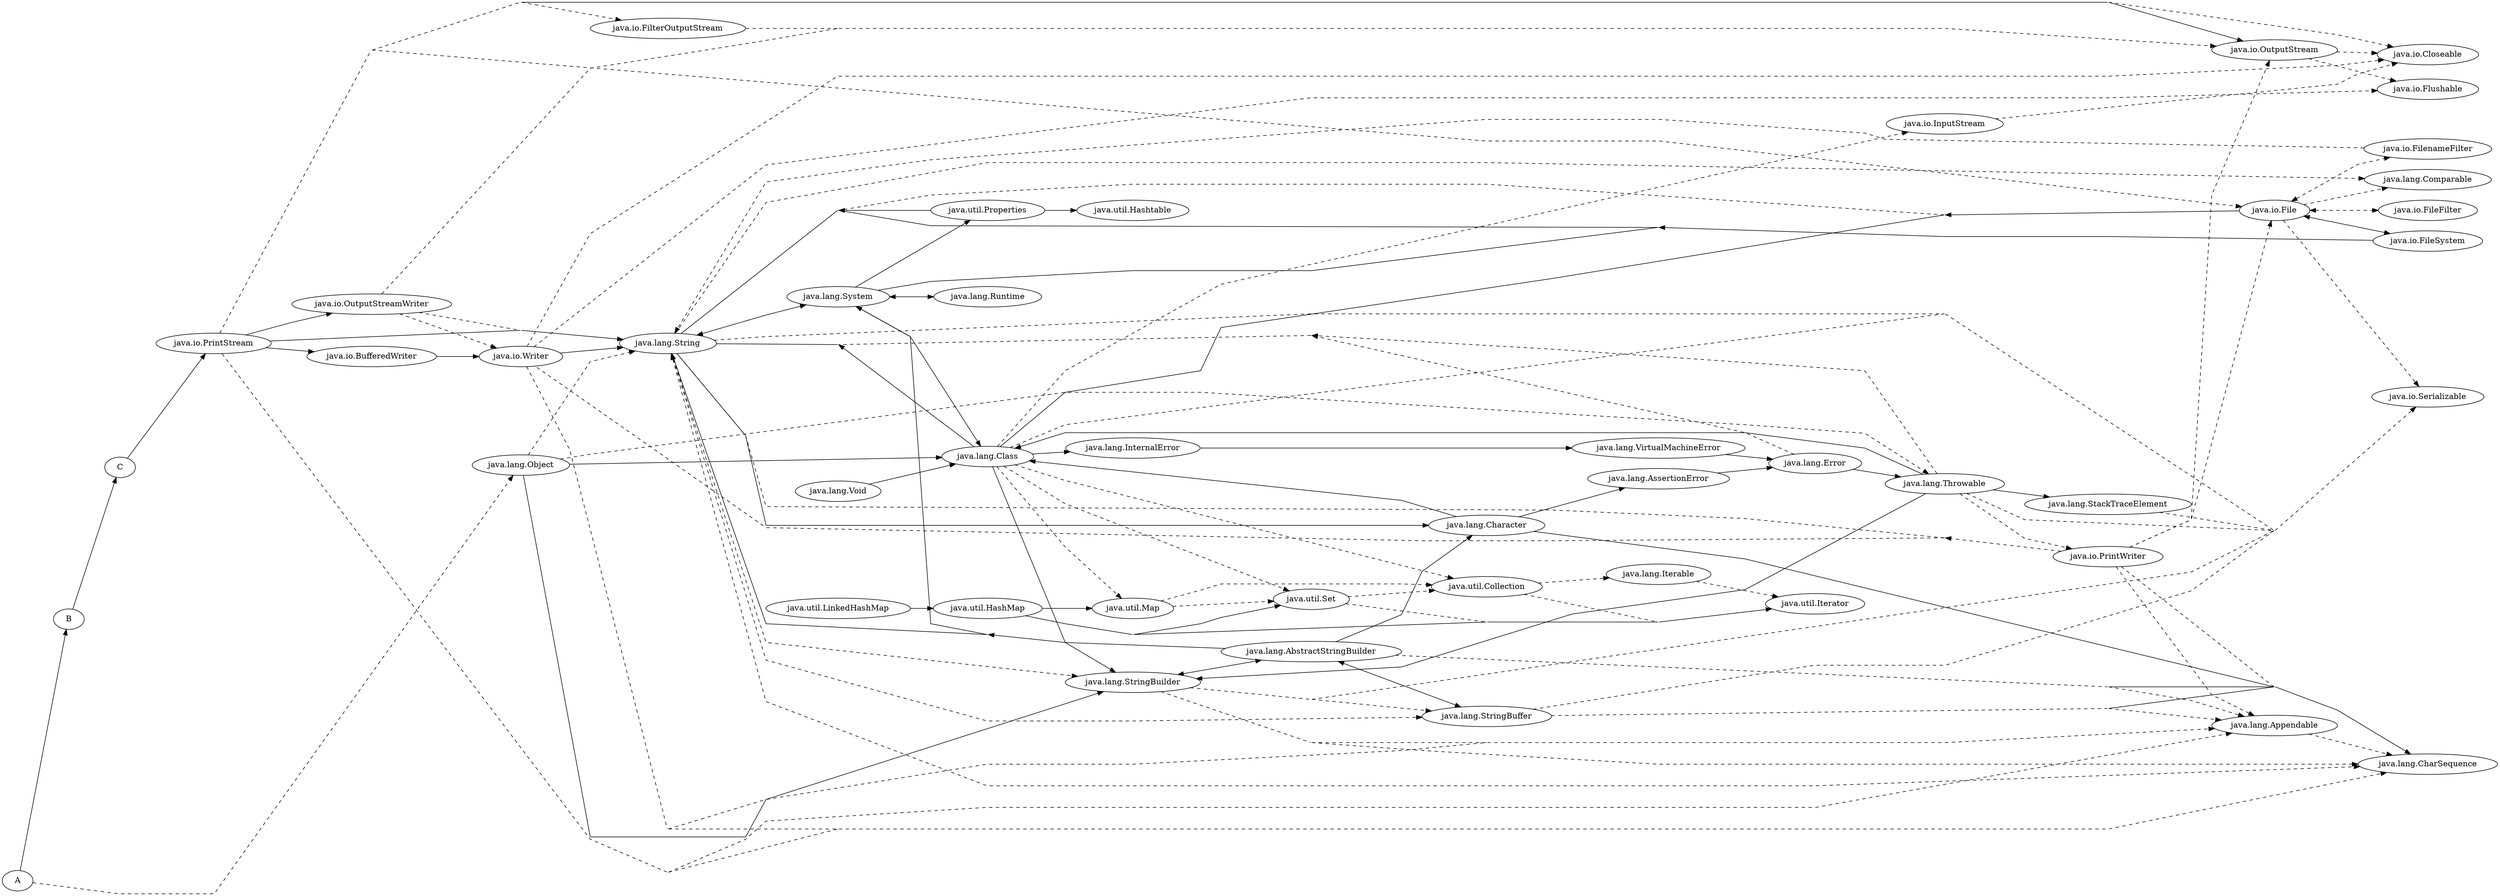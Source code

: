 digraph dep{
    rankdir=LR;
    compound=true;
    concentrate=true;
    splines=compound;
"A" -> "B";
"B" -> "C";
"C" -> "java.io.PrintStream";
"A" -> "java.lang.Object" [style=dashed];
"java.io.BufferedWriter" -> "java.io.Writer";
"java.io.File" -> "java.io.FileSystem";
"java.io.File" -> "java.lang.Class";
"java.io.FileSystem" -> "java.lang.String";
"java.io.FileSystem" -> "java.lang.System";
"java.io.PrintStream" -> "java.io.BufferedWriter";
"java.io.PrintStream" -> "java.io.OutputStream";
"java.io.PrintStream" -> "java.io.OutputStreamWriter";
"java.io.PrintStream" -> "java.lang.String";
"java.io.Writer" -> "java.lang.String";
"java.lang.AbstractStringBuilder" -> "java.lang.Character";
"java.lang.AbstractStringBuilder" -> "java.lang.CharSequence";
"java.lang.AbstractStringBuilder" -> "java.lang.String";
"java.lang.AbstractStringBuilder" -> "java.lang.StringBuffer";
"java.lang.AbstractStringBuilder" -> "java.lang.StringBuilder";
"java.lang.AbstractStringBuilder" -> "java.lang.System";
"java.lang.AssertionError" -> "java.lang.Error";
"java.lang.Character" -> "java.lang.AssertionError";
"java.lang.Character" -> "java.lang.CharSequence";
"java.lang.Character" -> "java.lang.Class";
"java.lang.Class" -> "java.lang.InternalError";
"java.lang.Class" -> "java.lang.String";
"java.lang.Class" -> "java.lang.StringBuilder";
"java.lang.Class" -> "java.lang.System";
"java.lang.Error" -> "java.lang.Throwable";
"java.lang.InternalError" -> "java.lang.VirtualMachineError";
"java.lang.Object" -> "java.lang.Class";
"java.lang.Object" -> "java.lang.StringBuilder";
"java.lang.Runtime" -> "java.lang.System";
"java.lang.StringBuffer" -> "java.lang.AbstractStringBuilder";
"java.lang.StringBuffer" -> "java.lang.CharSequence";
"java.lang.StringBuffer" -> "java.lang.String";
"java.lang.StringBuilder" -> "java.lang.AbstractStringBuilder";
"java.lang.StringBuilder" -> "java.lang.String";
"java.lang.String" -> "java.lang.Character";
"java.lang.String" -> "java.lang.System";
"java.lang.System" -> "java.lang.Class";
"java.lang.System" -> "java.lang.Runtime";
"java.lang.System" -> "java.lang.String";
"java.lang.System" -> "java.util.Properties";
"java.lang.Throwable" -> "java.lang.Class";
"java.lang.Throwable" -> "java.lang.StackTraceElement";
"java.lang.Throwable" -> "java.lang.StringBuilder";
"java.lang.VirtualMachineError" -> "java.lang.Error";
"java.lang.Void" -> "java.lang.Class";
"java.util.HashMap" -> "java.util.Iterator";
"java.util.HashMap" -> "java.util.Map";
"java.util.HashMap" -> "java.util.Set";
"java.util.LinkedHashMap" -> "java.util.HashMap";
"java.util.Properties" -> "java.lang.String";
"java.util.Properties" -> "java.util.Hashtable";
"java.io.FileFilter" -> "java.io.File" [style=dashed];
"java.io.File" -> "java.io.FileFilter" [style=dashed];
"java.io.File" -> "java.io.FilenameFilter" [style=dashed];
"java.io.File" -> "java.io.Serializable" [style=dashed];
"java.io.File" -> "java.lang.Comparable" [style=dashed];
"java.io.File" -> "java.lang.String" [style=dashed];
"java.io.FilenameFilter" -> "java.io.File" [style=dashed];
"java.io.FilenameFilter" -> "java.lang.String" [style=dashed];
"java.io.FileSystem" -> "java.io.File" [style=dashed];
"java.io.FilterOutputStream" -> "java.io.OutputStream" [style=dashed];
"java.io.InputStream" -> "java.io.Closeable" [style=dashed];
"java.io.OutputStream" -> "java.io.Closeable" [style=dashed];
"java.io.OutputStream" -> "java.io.Flushable" [style=dashed];
"java.io.OutputStreamWriter" -> "java.io.OutputStream" [style=dashed];
"java.io.OutputStreamWriter" -> "java.io.Writer" [style=dashed];
"java.io.OutputStreamWriter" -> "java.lang.String" [style=dashed];
"java.io.PrintStream" -> "java.io.Closeable" [style=dashed];
"java.io.PrintStream" -> "java.io.File" [style=dashed];
"java.io.PrintStream" -> "java.io.FilterOutputStream" [style=dashed];
"java.io.PrintStream" -> "java.lang.Appendable" [style=dashed];
"java.io.PrintStream" -> "java.lang.CharSequence" [style=dashed];
"java.io.PrintWriter" -> "java.io.File" [style=dashed];
"java.io.PrintWriter" -> "java.io.OutputStream" [style=dashed];
"java.io.PrintWriter" -> "java.io.Writer" [style=dashed];
"java.io.PrintWriter" -> "java.lang.Appendable" [style=dashed];
"java.io.PrintWriter" -> "java.lang.CharSequence" [style=dashed];
"java.io.PrintWriter" -> "java.lang.String" [style=dashed];
"java.io.Writer" -> "java.io.Closeable" [style=dashed];
"java.io.Writer" -> "java.io.Flushable" [style=dashed];
"java.io.Writer" -> "java.lang.Appendable" [style=dashed];
"java.io.Writer" -> "java.lang.CharSequence" [style=dashed];
"java.lang.AbstractStringBuilder" -> "java.lang.Appendable" [style=dashed];
"java.lang.Appendable" -> "java.lang.CharSequence" [style=dashed];
"java.lang.CharSequence" -> "java.lang.String" [style=dashed];
"java.lang.Class" -> "java.io.InputStream" [style=dashed];
"java.lang.Class" -> "java.io.Serializable" [style=dashed];
"java.lang.Class" -> "java.util.Collection" [style=dashed];
"java.lang.Class" -> "java.util.Map" [style=dashed];
"java.lang.Class" -> "java.util.Set" [style=dashed];
"java.lang.Error" -> "java.lang.String" [style=dashed];
"java.lang.Iterable" -> "java.util.Iterator" [style=dashed];
"java.lang.Object" -> "java.lang.String" [style=dashed];
"java.lang.Object" -> "java.lang.Throwable" [style=dashed];
"java.lang.StackTraceElement" -> "java.io.Serializable" [style=dashed];
"java.lang.StringBuffer" -> "java.io.Serializable" [style=dashed];
"java.lang.StringBuffer" -> "java.lang.Appendable" [style=dashed];
"java.lang.StringBuilder" -> "java.io.Serializable" [style=dashed];
"java.lang.StringBuilder" -> "java.lang.Appendable" [style=dashed];
"java.lang.StringBuilder" -> "java.lang.CharSequence" [style=dashed];
"java.lang.StringBuilder" -> "java.lang.StringBuffer" [style=dashed];
"java.lang.String" -> "java.io.Serializable" [style=dashed];
"java.lang.String" -> "java.lang.CharSequence" [style=dashed];
"java.lang.String" -> "java.lang.Comparable" [style=dashed];
"java.lang.String" -> "java.lang.StringBuffer" [style=dashed];
"java.lang.String" -> "java.lang.StringBuilder" [style=dashed];
"java.lang.Throwable" -> "java.io.PrintWriter" [style=dashed];
"java.lang.Throwable" -> "java.io.Serializable" [style=dashed];
"java.lang.Throwable" -> "java.lang.String" [style=dashed];
"java.util.Collection" -> "java.lang.Iterable" [style=dashed];
"java.util.Collection" -> "java.util.Iterator" [style=dashed];
"java.util.Map" -> "java.util.Collection" [style=dashed];
"java.util.Map" -> "java.util.Set" [style=dashed];
"java.util.Set" -> "java.util.Collection" [style=dashed];
"java.util.Set" -> "java.util.Iterator" [style=dashed];
}
